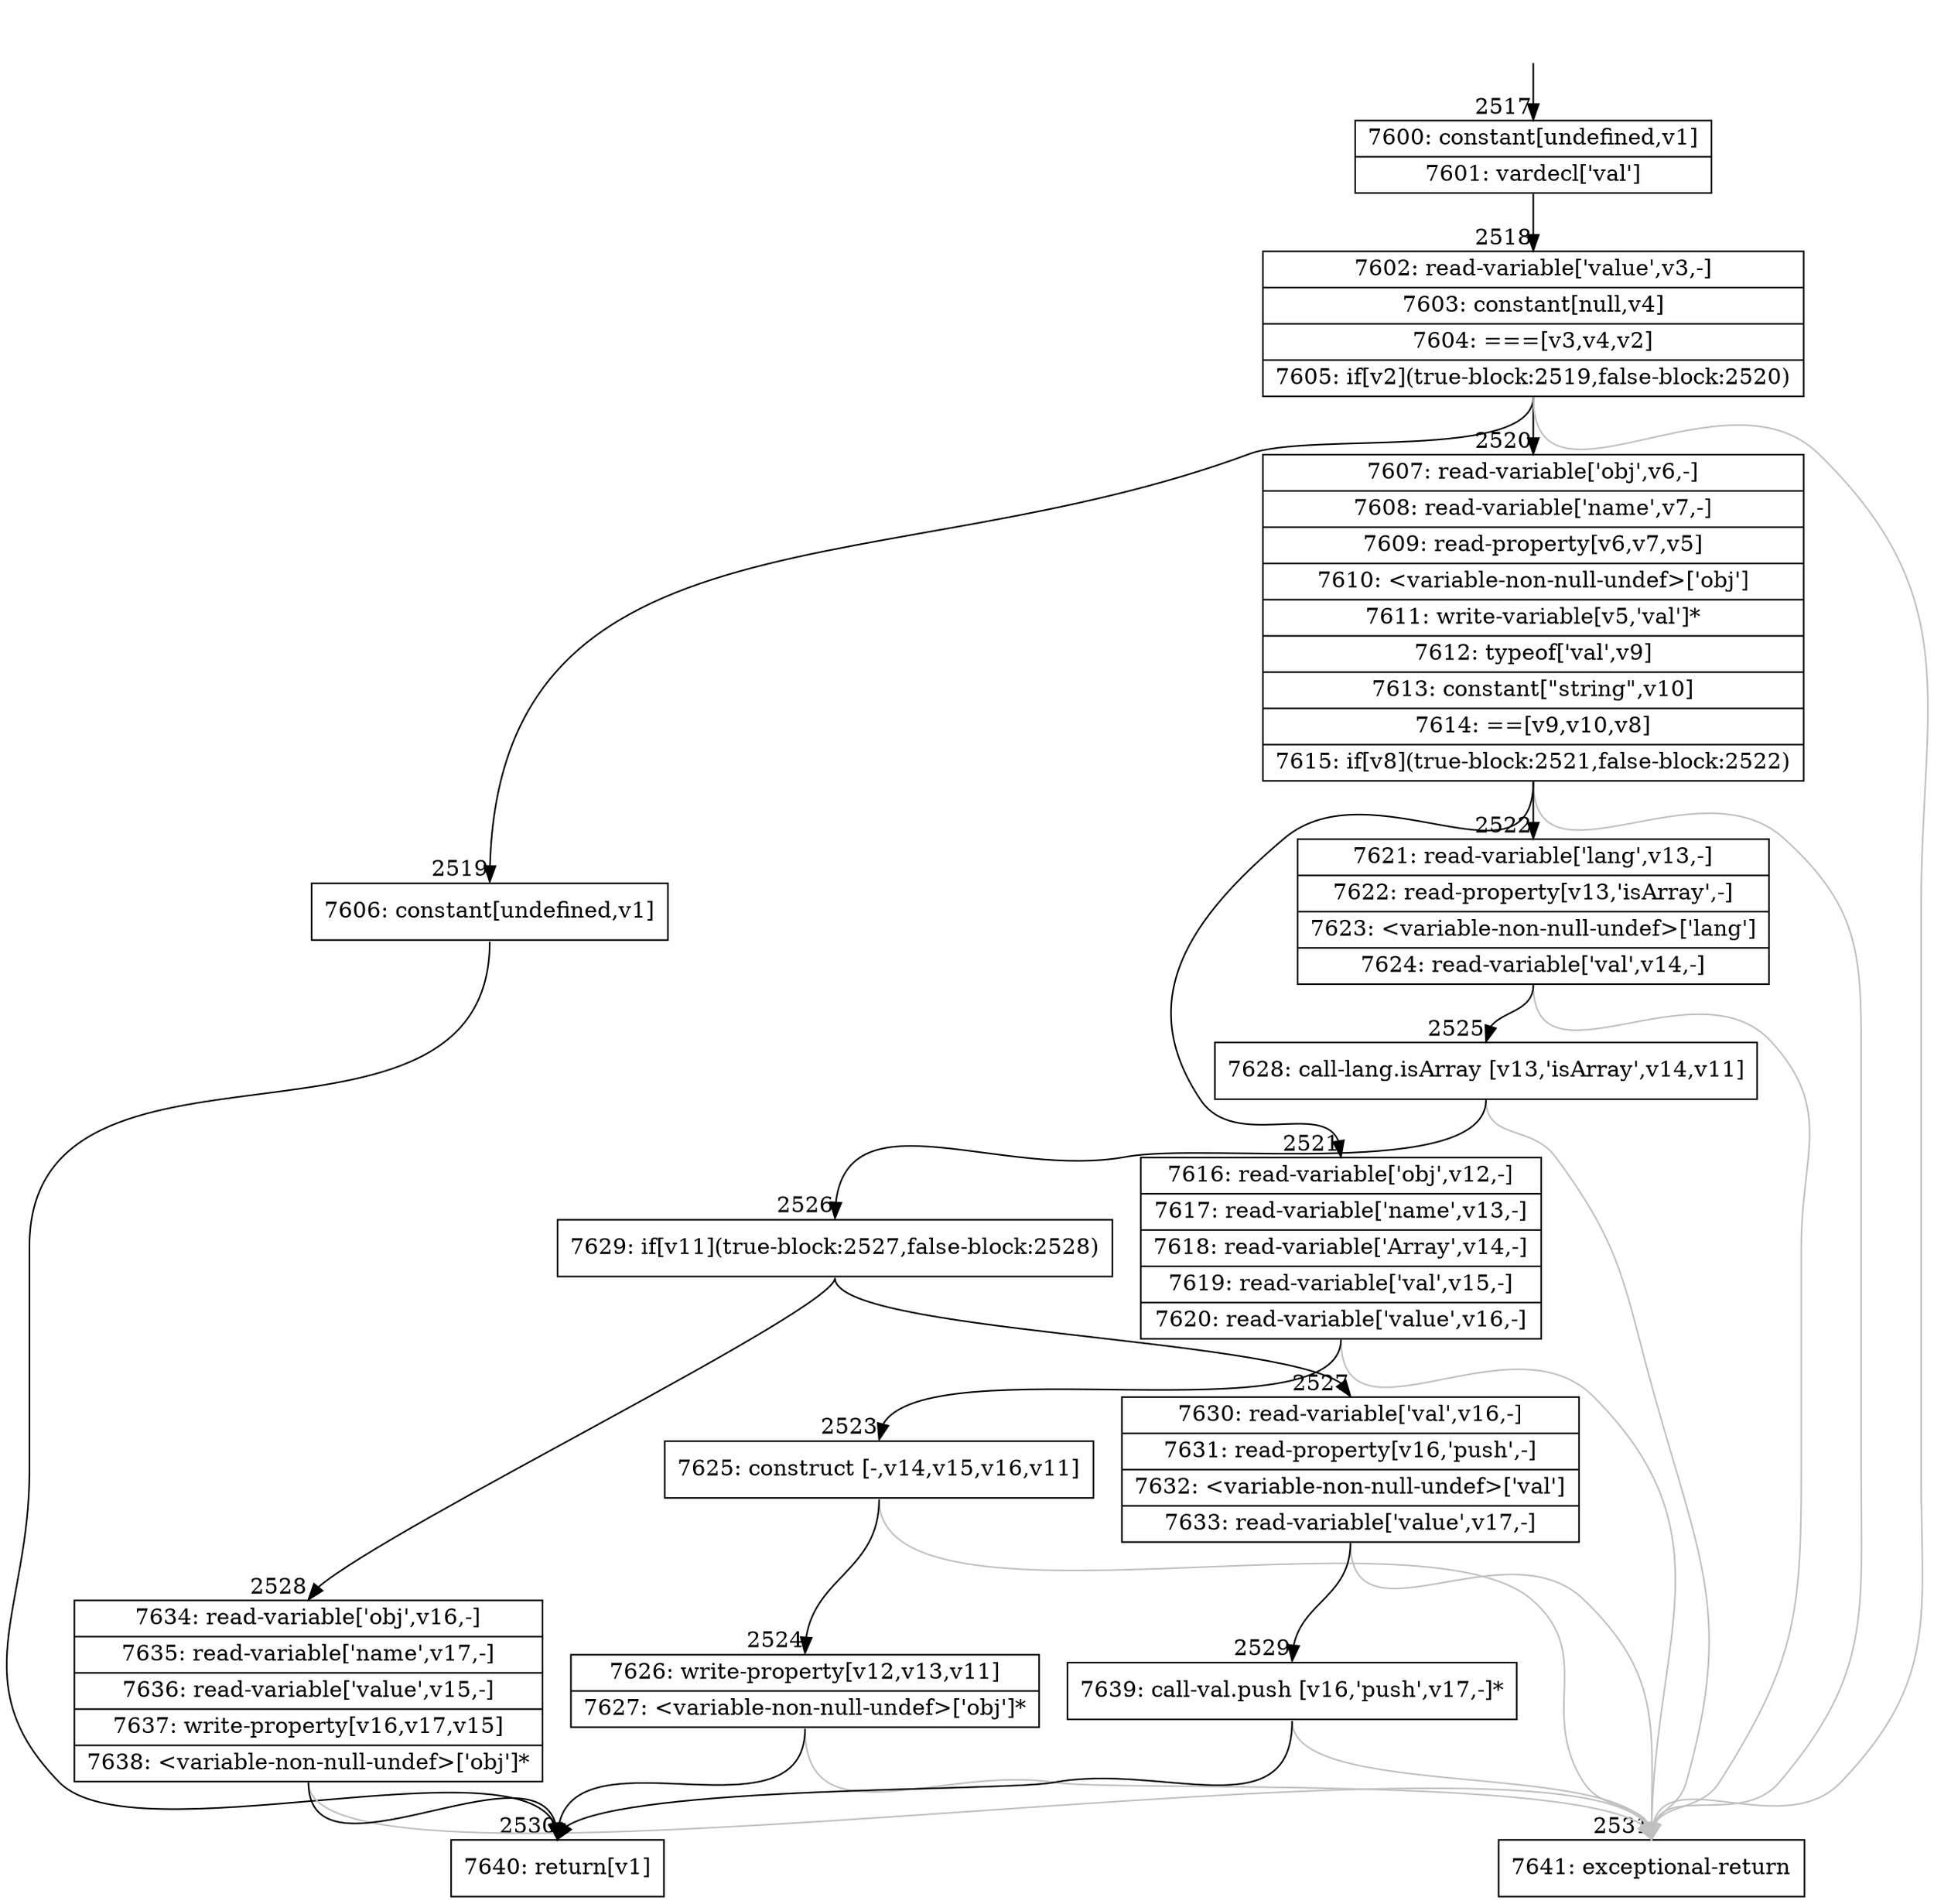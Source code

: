 digraph {
rankdir="TD"
BB_entry149[shape=none,label=""];
BB_entry149 -> BB2517 [tailport=s, headport=n, headlabel="    2517"]
BB2517 [shape=record label="{7600: constant[undefined,v1]|7601: vardecl['val']}" ] 
BB2517 -> BB2518 [tailport=s, headport=n, headlabel="      2518"]
BB2518 [shape=record label="{7602: read-variable['value',v3,-]|7603: constant[null,v4]|7604: ===[v3,v4,v2]|7605: if[v2](true-block:2519,false-block:2520)}" ] 
BB2518 -> BB2519 [tailport=s, headport=n, headlabel="      2519"]
BB2518 -> BB2520 [tailport=s, headport=n, headlabel="      2520"]
BB2518 -> BB2531 [tailport=s, headport=n, color=gray, headlabel="      2531"]
BB2519 [shape=record label="{7606: constant[undefined,v1]}" ] 
BB2519 -> BB2530 [tailport=s, headport=n, headlabel="      2530"]
BB2520 [shape=record label="{7607: read-variable['obj',v6,-]|7608: read-variable['name',v7,-]|7609: read-property[v6,v7,v5]|7610: \<variable-non-null-undef\>['obj']|7611: write-variable[v5,'val']*|7612: typeof['val',v9]|7613: constant[\"string\",v10]|7614: ==[v9,v10,v8]|7615: if[v8](true-block:2521,false-block:2522)}" ] 
BB2520 -> BB2521 [tailport=s, headport=n, headlabel="      2521"]
BB2520 -> BB2522 [tailport=s, headport=n, headlabel="      2522"]
BB2520 -> BB2531 [tailport=s, headport=n, color=gray]
BB2521 [shape=record label="{7616: read-variable['obj',v12,-]|7617: read-variable['name',v13,-]|7618: read-variable['Array',v14,-]|7619: read-variable['val',v15,-]|7620: read-variable['value',v16,-]}" ] 
BB2521 -> BB2523 [tailport=s, headport=n, headlabel="      2523"]
BB2521 -> BB2531 [tailport=s, headport=n, color=gray]
BB2522 [shape=record label="{7621: read-variable['lang',v13,-]|7622: read-property[v13,'isArray',-]|7623: \<variable-non-null-undef\>['lang']|7624: read-variable['val',v14,-]}" ] 
BB2522 -> BB2525 [tailport=s, headport=n, headlabel="      2525"]
BB2522 -> BB2531 [tailport=s, headport=n, color=gray]
BB2523 [shape=record label="{7625: construct [-,v14,v15,v16,v11]}" ] 
BB2523 -> BB2524 [tailport=s, headport=n, headlabel="      2524"]
BB2523 -> BB2531 [tailport=s, headport=n, color=gray]
BB2524 [shape=record label="{7626: write-property[v12,v13,v11]|7627: \<variable-non-null-undef\>['obj']*}" ] 
BB2524 -> BB2530 [tailport=s, headport=n]
BB2524 -> BB2531 [tailport=s, headport=n, color=gray]
BB2525 [shape=record label="{7628: call-lang.isArray [v13,'isArray',v14,v11]}" ] 
BB2525 -> BB2526 [tailport=s, headport=n, headlabel="      2526"]
BB2525 -> BB2531 [tailport=s, headport=n, color=gray]
BB2526 [shape=record label="{7629: if[v11](true-block:2527,false-block:2528)}" ] 
BB2526 -> BB2527 [tailport=s, headport=n, headlabel="      2527"]
BB2526 -> BB2528 [tailport=s, headport=n, headlabel="      2528"]
BB2527 [shape=record label="{7630: read-variable['val',v16,-]|7631: read-property[v16,'push',-]|7632: \<variable-non-null-undef\>['val']|7633: read-variable['value',v17,-]}" ] 
BB2527 -> BB2529 [tailport=s, headport=n, headlabel="      2529"]
BB2527 -> BB2531 [tailport=s, headport=n, color=gray]
BB2528 [shape=record label="{7634: read-variable['obj',v16,-]|7635: read-variable['name',v17,-]|7636: read-variable['value',v15,-]|7637: write-property[v16,v17,v15]|7638: \<variable-non-null-undef\>['obj']*}" ] 
BB2528 -> BB2530 [tailport=s, headport=n]
BB2528 -> BB2531 [tailport=s, headport=n, color=gray]
BB2529 [shape=record label="{7639: call-val.push [v16,'push',v17,-]*}" ] 
BB2529 -> BB2530 [tailport=s, headport=n]
BB2529 -> BB2531 [tailport=s, headport=n, color=gray]
BB2530 [shape=record label="{7640: return[v1]}" ] 
BB2531 [shape=record label="{7641: exceptional-return}" ] 
//#$~ 2732
}
